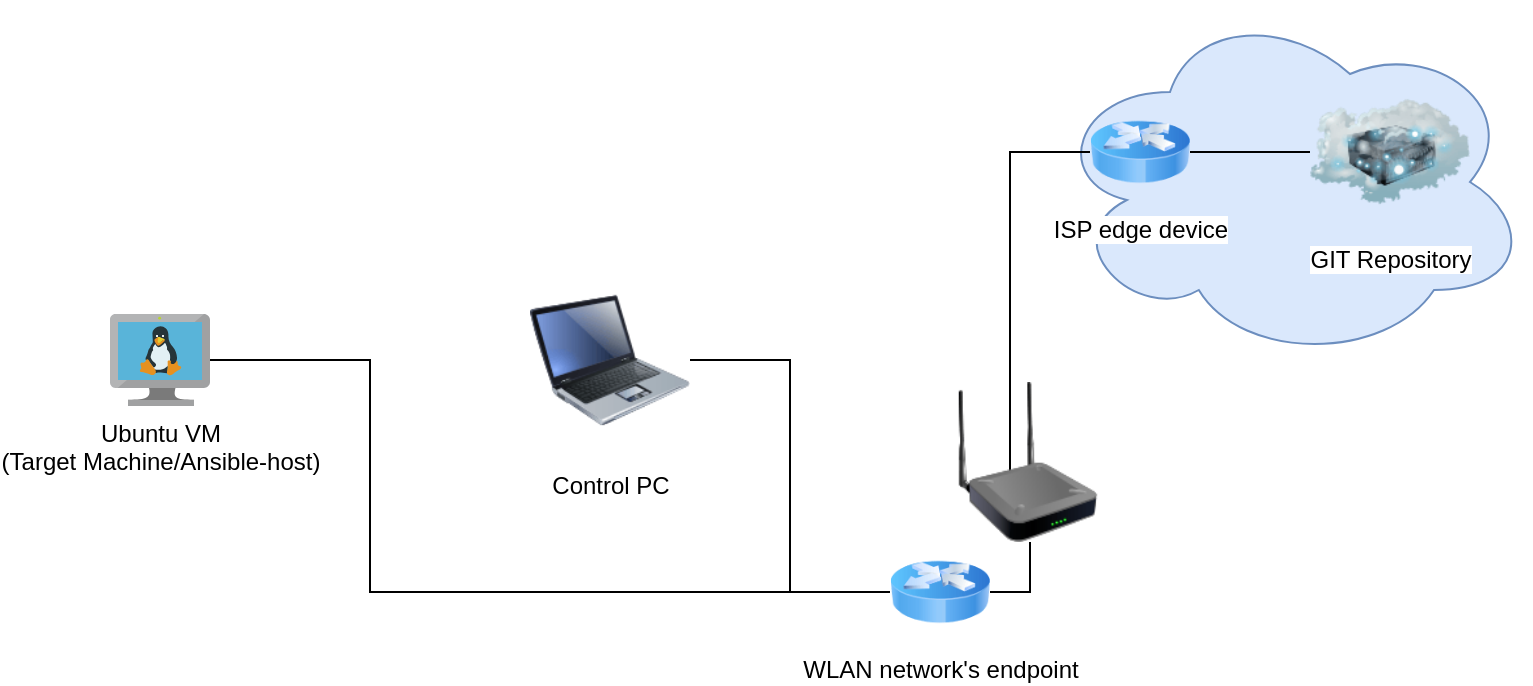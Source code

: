 <mxfile version="23.0.2" type="device">
  <diagram name="Page-1" id="b1E7Kufzt26DRJlLbWJ-">
    <mxGraphModel dx="941" dy="644" grid="1" gridSize="10" guides="1" tooltips="1" connect="1" arrows="1" fold="1" page="1" pageScale="1" pageWidth="850" pageHeight="1100" math="0" shadow="0">
      <root>
        <mxCell id="0" />
        <mxCell id="1" parent="0" />
        <mxCell id="oVAyef8eRjAk1X-ASjSO-1" value="" style="ellipse;shape=cloud;whiteSpace=wrap;html=1;fillColor=#dae8fc;strokeColor=#6c8ebf;" parent="1" vertex="1">
          <mxGeometry x="590" width="240" height="180" as="geometry" />
        </mxCell>
        <mxCell id="oVAyef8eRjAk1X-ASjSO-11" style="rounded=0;orthogonalLoop=1;jettySize=auto;html=1;entryX=0;entryY=0.5;entryDx=0;entryDy=0;edgeStyle=orthogonalEdgeStyle;endArrow=none;endFill=0;exitX=0.638;exitY=0.75;exitDx=0;exitDy=0;exitPerimeter=0;" parent="1" source="oG6civBatj3uvRLapty3-3" target="oVAyef8eRjAk1X-ASjSO-4" edge="1">
          <mxGeometry relative="1" as="geometry">
            <Array as="points">
              <mxPoint x="570" y="250" />
              <mxPoint x="570" y="75" />
            </Array>
          </mxGeometry>
        </mxCell>
        <mxCell id="oVAyef8eRjAk1X-ASjSO-4" value="ISP edge device" style="image;html=1;image=img/lib/clip_art/networking/Router_Icon_128x128.png" parent="1" vertex="1">
          <mxGeometry x="610" y="50" width="50" height="50" as="geometry" />
        </mxCell>
        <mxCell id="oG6civBatj3uvRLapty3-3" value="" style="image;html=1;image=img/lib/clip_art/networking/Repeater_128x128.png" parent="1" vertex="1">
          <mxGeometry x="539" y="190" width="80" height="80" as="geometry" />
        </mxCell>
        <mxCell id="oG6civBatj3uvRLapty3-7" style="rounded=0;orthogonalLoop=1;jettySize=auto;html=1;edgeStyle=orthogonalEdgeStyle;endArrow=none;endFill=0;" parent="1" source="oG6civBatj3uvRLapty3-3" target="oG6civBatj3uvRLapty3-2" edge="1">
          <mxGeometry relative="1" as="geometry">
            <mxPoint x="379.5" y="415" as="sourcePoint" />
            <mxPoint x="370" y="380" as="targetPoint" />
            <Array as="points">
              <mxPoint x="580" y="295" />
            </Array>
          </mxGeometry>
        </mxCell>
        <mxCell id="oG6civBatj3uvRLapty3-2" value="WLAN network&#39;s endpoint" style="image;html=1;image=img/lib/clip_art/networking/Router_Icon_128x128.png" parent="1" vertex="1">
          <mxGeometry x="510" y="270" width="50" height="50" as="geometry" />
        </mxCell>
        <mxCell id="oG6civBatj3uvRLapty3-8" style="rounded=0;orthogonalLoop=1;jettySize=auto;html=1;edgeStyle=orthogonalEdgeStyle;endArrow=none;endFill=0;entryX=0;entryY=0.5;entryDx=0;entryDy=0;" parent="1" source="NYTtE7jjRPr0G-s1JELY-3" target="oG6civBatj3uvRLapty3-2" edge="1">
          <mxGeometry relative="1" as="geometry">
            <mxPoint x="130" y="405" as="sourcePoint" />
            <mxPoint x="220" y="340" as="targetPoint" />
          </mxGeometry>
        </mxCell>
        <mxCell id="NYTtE7jjRPr0G-s1JELY-2" value="Ubuntu VM&lt;br&gt;(Target Machine/Ansible-host)" style="image;sketch=0;aspect=fixed;html=1;points=[];align=center;fontSize=12;image=img/lib/mscae/VM_Linux.svg;" parent="1" vertex="1">
          <mxGeometry x="120" y="156" width="50" height="46" as="geometry" />
        </mxCell>
        <mxCell id="NYTtE7jjRPr0G-s1JELY-5" style="rounded=0;orthogonalLoop=1;jettySize=auto;html=1;edgeStyle=orthogonalEdgeStyle;endArrow=none;endFill=0;entryX=0;entryY=0.5;entryDx=0;entryDy=0;" parent="1" source="NYTtE7jjRPr0G-s1JELY-2" target="oG6civBatj3uvRLapty3-2" edge="1">
          <mxGeometry relative="1" as="geometry">
            <mxPoint x="180" y="305" as="sourcePoint" />
            <mxPoint x="250" y="305" as="targetPoint" />
            <Array as="points">
              <mxPoint x="250" y="179" />
              <mxPoint x="250" y="295" />
            </Array>
          </mxGeometry>
        </mxCell>
        <mxCell id="NYTtE7jjRPr0G-s1JELY-3" value="Control PC" style="image;html=1;image=img/lib/clip_art/computers/Laptop_128x128.png;rotation=0;" parent="1" vertex="1">
          <mxGeometry x="330" y="130" width="80" height="98" as="geometry" />
        </mxCell>
        <mxCell id="NYTtE7jjRPr0G-s1JELY-9" value="GIT Repository" style="image;html=1;image=img/lib/clip_art/networking/Cloud_Server_128x128.png" parent="1" vertex="1">
          <mxGeometry x="720" y="35" width="80" height="80" as="geometry" />
        </mxCell>
        <mxCell id="NYTtE7jjRPr0G-s1JELY-10" style="rounded=0;orthogonalLoop=1;jettySize=auto;html=1;exitX=1;exitY=0.5;exitDx=0;exitDy=0;edgeStyle=orthogonalEdgeStyle;endArrow=none;endFill=0;" parent="1" source="oVAyef8eRjAk1X-ASjSO-4" target="NYTtE7jjRPr0G-s1JELY-9" edge="1">
          <mxGeometry relative="1" as="geometry">
            <mxPoint x="749" y="395" as="sourcePoint" />
            <mxPoint x="750" y="220" as="targetPoint" />
            <Array as="points">
              <mxPoint x="730" y="75" />
              <mxPoint x="730" y="75" />
            </Array>
          </mxGeometry>
        </mxCell>
      </root>
    </mxGraphModel>
  </diagram>
</mxfile>
